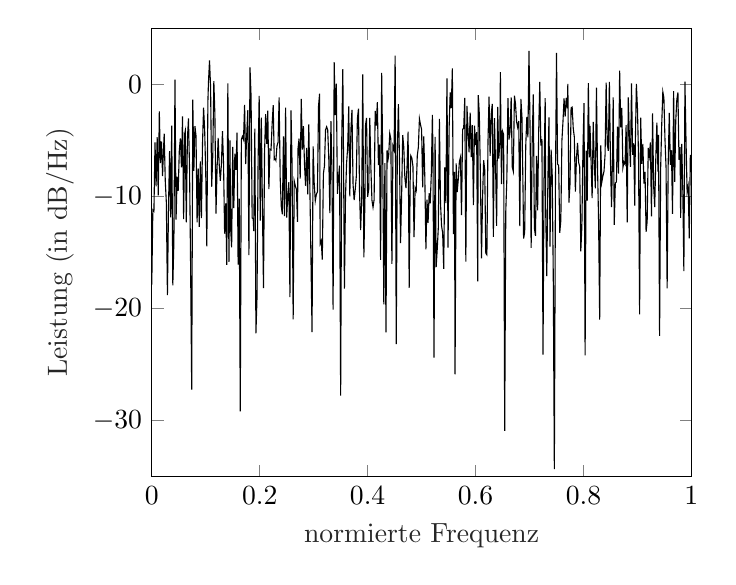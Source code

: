 % This file was created by matlab2tikz.
%
%The latest updates can be retrieved from
%  http://www.mathworks.com/matlabcentral/fileexchange/22022-matlab2tikz-matlab2tikz
%where you can also make suggestions and rate matlab2tikz.
%
%\definecolor{mycolor1}{rgb}{0.0,0.447,0.741}%
\definecolor{mycolor1}{rgb}{0,0,0}
%
\begin{tikzpicture}

\begin{axis}[%
xmin=0,
xmax=1,
xlabel style={font=\color{white!15!black}},
xlabel={$\text{normierte Frequenz}$},
ymin=-35,
ymax=5,
ylabel style={font=\color{white!15!black}},
ylabel={{Leistung (in dB/Hz)}},
axis background/.style={fill=white},
]
\addplot [color=mycolor1]
  table[row sep=crcr]{%
0	-17.887\\
0.002	-11.217\\
0.004	-11.334\\
0.006	-5.186\\
0.008	-9.102\\
0.01	-4.725\\
0.012	-9.916\\
0.014	-2.418\\
0.016	-7.038\\
0.018	-5.109\\
0.02	-8.191\\
0.021	-6.736\\
0.023	-4.404\\
0.025	-8.62\\
0.027	-10.547\\
0.029	-18.814\\
0.031	-10.968\\
0.033	-5.972\\
0.035	-11.87\\
0.037	-3.694\\
0.039	-17.932\\
0.041	-13.968\\
0.043	0.422\\
0.045	-12.079\\
0.047	-8.239\\
0.049	-9.499\\
0.051	-5.945\\
0.053	-4.821\\
0.055	-7.419\\
0.057	-2.862\\
0.059	-12.04\\
0.061	-4.421\\
0.062	-4.169\\
0.064	-12.313\\
0.066	-4.921\\
0.068	-3.056\\
0.07	-7.551\\
0.072	-16.383\\
0.074	-27.236\\
0.076	-1.373\\
0.078	-7.717\\
0.08	-3.734\\
0.082	-4.599\\
0.084	-12.324\\
0.086	-7.501\\
0.088	-12.719\\
0.09	-6.87\\
0.092	-11.936\\
0.094	-5.3\\
0.096	-2.088\\
0.098	-4.088\\
0.1	-7.897\\
0.102	-14.463\\
0.104	-1.545\\
0.105	0.104\\
0.107	2.137\\
0.109	-0.29\\
0.111	-9.143\\
0.113	-6.449\\
0.115	0.28\\
0.117	-2.749\\
0.119	-11.537\\
0.121	-7.515\\
0.123	-4.783\\
0.125	-7.181\\
0.127	-8.607\\
0.129	-7.192\\
0.131	-4.19\\
0.133	-7.092\\
0.135	-13.336\\
0.137	-10.637\\
0.139	-16.112\\
0.141	0.073\\
0.143	-15.844\\
0.145	-5.005\\
0.146	-12.742\\
0.148	-14.555\\
0.15	-5.598\\
0.152	-11.045\\
0.154	-6.193\\
0.156	-7.628\\
0.158	-4.313\\
0.16	-16.092\\
0.162	-10.21\\
0.164	-29.19\\
0.166	-4.953\\
0.168	-4.644\\
0.17	-4.927\\
0.172	-1.836\\
0.174	-7.117\\
0.176	-4.447\\
0.178	-2.309\\
0.18	-15.245\\
0.182	1.514\\
0.184	-1.053\\
0.186	-11.925\\
0.188	-12.003\\
0.189	-13.105\\
0.191	-3.964\\
0.193	-22.225\\
0.195	-19.063\\
0.197	-6.963\\
0.199	-1.027\\
0.201	-12.155\\
0.203	-2.985\\
0.205	-10.774\\
0.207	-18.192\\
0.209	-6.058\\
0.211	-2.669\\
0.213	-5.328\\
0.215	-2.355\\
0.217	-9.356\\
0.219	-5.79\\
0.221	-5.858\\
0.223	-3.606\\
0.225	-1.868\\
0.227	-6.729\\
0.229	-6.669\\
0.23	-6.787\\
0.232	-5.513\\
0.234	-5.182\\
0.236	-1.178\\
0.238	-8.444\\
0.24	-10.898\\
0.242	-11.609\\
0.244	-4.648\\
0.246	-11.772\\
0.248	-2.083\\
0.25	-11.904\\
0.252	-9.825\\
0.254	-8.734\\
0.256	-18.993\\
0.258	-2.338\\
0.26	-7.134\\
0.262	-20.983\\
0.264	-8.64\\
0.266	-9.065\\
0.268	-9.381\\
0.27	-12.285\\
0.271	-5.726\\
0.273	-4.843\\
0.275	-8.429\\
0.277	-1.295\\
0.279	-5.838\\
0.281	-3.742\\
0.283	-7.118\\
0.285	-9.053\\
0.287	-5.677\\
0.289	-9.832\\
0.291	-3.569\\
0.293	-9.362\\
0.295	-15.599\\
0.297	-22.104\\
0.299	-5.552\\
0.301	-8.839\\
0.303	-10.405\\
0.305	-9.82\\
0.307	-9.603\\
0.309	-1.954\\
0.311	-0.832\\
0.312	-14.224\\
0.314	-13.95\\
0.316	-15.651\\
0.318	-7.988\\
0.32	-7.29\\
0.322	-4.068\\
0.324	-3.796\\
0.326	-4.065\\
0.328	-6.572\\
0.33	-11.496\\
0.332	-3.283\\
0.334	-8.13\\
0.336	-20.108\\
0.338	1.981\\
0.34	-2.755\\
0.342	0.063\\
0.344	-9.774\\
0.346	-8.393\\
0.348	-7.252\\
0.35	-27.783\\
0.352	-5.111\\
0.354	1.343\\
0.355	-4.279\\
0.357	-18.24\\
0.359	-10.008\\
0.361	-7.049\\
0.363	-5.66\\
0.365	-1.964\\
0.367	-9.992\\
0.369	-4.062\\
0.371	-2.295\\
0.373	-8.927\\
0.375	-10.339\\
0.377	-9.41\\
0.379	-8.233\\
0.381	-3.109\\
0.383	-2.171\\
0.385	-9.587\\
0.387	-13.014\\
0.389	-10.247\\
0.391	0.889\\
0.393	-15.439\\
0.395	-10.359\\
0.396	-3.693\\
0.398	-3.003\\
0.4	-10.042\\
0.402	-9.384\\
0.404	-3.0\\
0.406	-7.443\\
0.408	-10.343\\
0.41	-10.97\\
0.412	-10.297\\
0.414	-2.37\\
0.416	-3.681\\
0.418	-1.592\\
0.42	-7.208\\
0.422	-5.396\\
0.424	-15.674\\
0.426	1.009\\
0.428	-6.406\\
0.43	-19.634\\
0.432	-7.043\\
0.434	-22.128\\
0.436	-5.87\\
0.438	-6.657\\
0.439	-6.352\\
0.441	-4.384\\
0.443	-4.877\\
0.445	-16.023\\
0.447	-5.514\\
0.449	-5.841\\
0.451	2.559\\
0.453	-23.179\\
0.455	-6.228\\
0.457	-1.78\\
0.459	-6.653\\
0.461	-14.163\\
0.463	-9.92\\
0.465	-4.531\\
0.467	-5.62\\
0.469	-8.33\\
0.471	-9.256\\
0.473	-7.361\\
0.475	-4.224\\
0.477	-18.158\\
0.479	-7.862\\
0.48	-6.376\\
0.482	-6.596\\
0.484	-7.34\\
0.486	-13.637\\
0.488	-9.242\\
0.49	-9.498\\
0.492	-6.38\\
0.494	-5.614\\
0.496	-3.072\\
0.498	-3.617\\
0.5	-4.025\\
0.502	-9.2\\
0.504	-4.65\\
0.506	-8.32\\
0.508	-14.73\\
0.51	-10.304\\
0.512	-12.369\\
0.514	-9.717\\
0.516	-10.619\\
0.518	-7.991\\
0.52	-2.739\\
0.521	-5.8\\
0.523	-24.382\\
0.525	-4.697\\
0.527	-16.309\\
0.529	-14.701\\
0.531	-12.787\\
0.533	-3.087\\
0.535	-10.571\\
0.537	-12.634\\
0.539	-13.251\\
0.541	-16.465\\
0.543	-7.416\\
0.545	-10.606\\
0.547	0.521\\
0.549	-14.575\\
0.551	-3.896\\
0.553	-0.728\\
0.555	-2.123\\
0.557	1.421\\
0.559	-13.375\\
0.561	-7.814\\
0.562	-25.895\\
0.564	-7.062\\
0.566	-9.61\\
0.568	-8.476\\
0.57	-6.908\\
0.572	-6.518\\
0.574	-11.672\\
0.576	-4.019\\
0.578	-3.934\\
0.58	-1.221\\
0.582	-15.833\\
0.584	-1.932\\
0.586	-4.024\\
0.588	-6.078\\
0.59	-2.532\\
0.592	-6.5\\
0.594	-3.653\\
0.596	-10.783\\
0.598	-3.687\\
0.6	-5.418\\
0.602	-4.265\\
0.604	-17.588\\
0.605	-0.965\\
0.607	-2.705\\
0.609	-8.226\\
0.611	-15.527\\
0.613	-10.125\\
0.615	-6.782\\
0.617	-7.637\\
0.619	-15.091\\
0.621	-15.22\\
0.623	-5.17\\
0.625	-1.111\\
0.627	-6.396\\
0.629	-2.664\\
0.631	-1.756\\
0.633	-13.618\\
0.635	-3.024\\
0.637	-7.077\\
0.639	-12.642\\
0.641	-2.028\\
0.643	-6.623\\
0.645	-5.234\\
0.646	1.092\\
0.648	-8.9\\
0.65	-4.189\\
0.652	-4.479\\
0.654	-30.914\\
0.656	-11.335\\
0.658	-8.422\\
0.66	-1.236\\
0.662	-4.927\\
0.664	-4.218\\
0.666	-1.163\\
0.668	-7.383\\
0.67	-7.772\\
0.672	-1.013\\
0.674	-1.737\\
0.676	-3.332\\
0.678	-3.834\\
0.68	-3.283\\
0.682	-12.657\\
0.684	-1.311\\
0.686	-2.942\\
0.688	-9.616\\
0.689	-13.775\\
0.691	-13.208\\
0.693	-5.49\\
0.695	-2.909\\
0.697	-4.73\\
0.699	2.987\\
0.701	-3.982\\
0.703	-14.589\\
0.705	-4.928\\
0.707	-0.912\\
0.709	-12.827\\
0.711	-13.53\\
0.713	-6.39\\
0.715	-11.247\\
0.717	-4.204\\
0.719	0.211\\
0.721	-5.477\\
0.723	-4.902\\
0.725	-24.124\\
0.727	-7.668\\
0.729	-1.238\\
0.73	-11.457\\
0.732	-17.127\\
0.734	-8.706\\
0.736	-2.952\\
0.738	-14.482\\
0.74	-5.828\\
0.742	-8.025\\
0.744	-17.077\\
0.746	-34.345\\
0.748	-9.167\\
0.75	2.796\\
0.752	-7.131\\
0.754	-7.246\\
0.756	-13.247\\
0.758	-12.17\\
0.76	-5.054\\
0.762	-3.31\\
0.764	-1.251\\
0.766	-2.895\\
0.768	-1.226\\
0.77	-2.15\\
0.771	0.039\\
0.773	-10.569\\
0.775	-8.905\\
0.777	-2.107\\
0.779	-2.04\\
0.781	-3.918\\
0.783	-4.705\\
0.785	-9.568\\
0.787	-6.569\\
0.789	-5.229\\
0.791	-6.981\\
0.793	-7.351\\
0.795	-14.916\\
0.797	-12.694\\
0.799	-5.822\\
0.801	-1.694\\
0.803	-24.195\\
0.805	-5.912\\
0.807	-10.386\\
0.809	0.105\\
0.811	-6.521\\
0.812	-3.709\\
0.814	-6.761\\
0.816	-10.155\\
0.818	-3.36\\
0.82	-7.072\\
0.822	-9.282\\
0.824	-0.304\\
0.826	-7.348\\
0.828	-12.279\\
0.83	-20.995\\
0.832	-5.455\\
0.834	-8.718\\
0.836	-8.175\\
0.838	-7.778\\
0.84	-6.265\\
0.842	0.155\\
0.844	-5.339\\
0.846	-5.94\\
0.848	0.221\\
0.85	-6.934\\
0.852	-10.967\\
0.854	-5.712\\
0.855	-1.162\\
0.857	-12.552\\
0.859	-8.807\\
0.861	-8.724\\
0.863	-3.772\\
0.865	-7.974\\
0.867	1.224\\
0.869	-3.851\\
0.871	-2.103\\
0.873	-7.444\\
0.875	-6.943\\
0.877	-7.138\\
0.879	-3.652\\
0.881	-12.333\\
0.883	-1.171\\
0.885	-4.61\\
0.887	-7.379\\
0.889	0.079\\
0.891	-6.296\\
0.893	-5.267\\
0.895	-10.828\\
0.896	-5.466\\
0.898	0.035\\
0.9	-2.146\\
0.902	-6.462\\
0.904	-20.529\\
0.906	-2.988\\
0.908	-7.109\\
0.91	-5.321\\
0.912	-8.87\\
0.914	-7.823\\
0.916	-13.161\\
0.918	-12.231\\
0.92	-5.675\\
0.922	-6.411\\
0.924	-5.178\\
0.926	-11.782\\
0.928	-2.603\\
0.93	-9.067\\
0.932	-10.965\\
0.934	-6.621\\
0.936	-3.429\\
0.938	-7.785\\
0.939	-4.516\\
0.941	-22.444\\
0.943	-7.475\\
0.945	-3.555\\
0.947	-0.673\\
0.949	-1.215\\
0.951	-4.917\\
0.953	-7.457\\
0.955	-18.203\\
0.957	-6.939\\
0.959	-2.544\\
0.961	-7.18\\
0.963	-5.89\\
0.965	-11.569\\
0.967	-0.613\\
0.969	-8.716\\
0.971	-3.2\\
0.973	-1.359\\
0.975	-0.734\\
0.977	-6.734\\
0.979	-5.618\\
0.98	-11.915\\
0.982	-5.321\\
0.984	-9.329\\
0.986	-16.665\\
0.988	0.229\\
0.99	-5.023\\
0.992	-9.591\\
0.994	-9.071\\
0.996	-13.742\\
0.998	-6.308\\
1	-7.837\\
};

\end{axis}
\end{tikzpicture}%